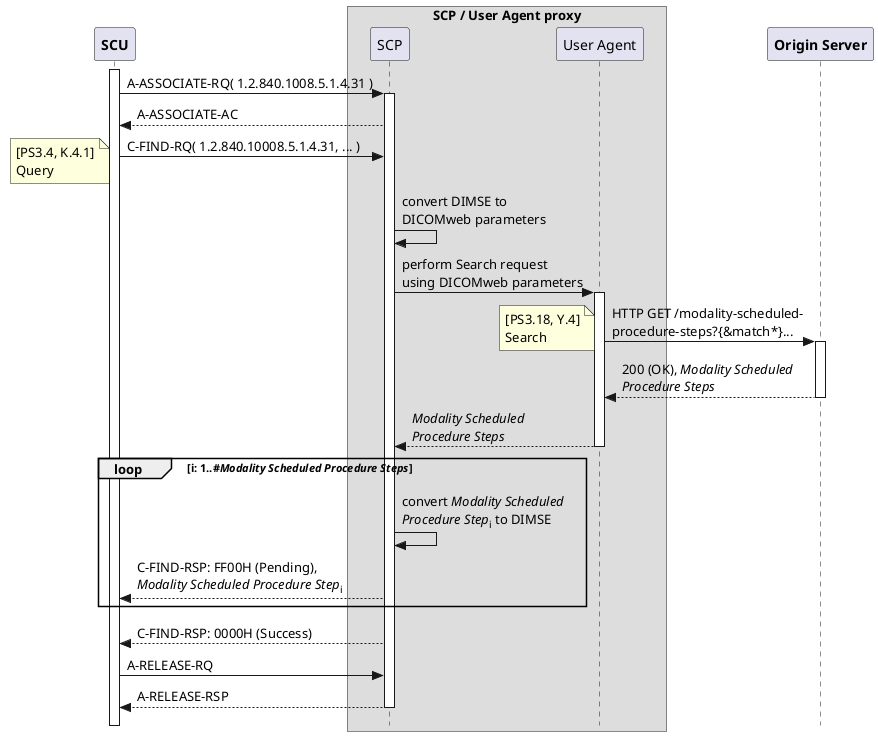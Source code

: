 @startuml SCP-UA Proxy
!pragma teoz true
skinparam style strictuml
hide footbox

participant "**SCU**" as SCU
box SCP / User Agent proxy
  participant "SCP" as SCP
  participant "User Agent" as UA
end box
participant "**Origin Server**" as OS

activate SCU

SCU -> SCP: A-ASSOCIATE-RQ( 1.2.840.1008.5.1.4.31 )
activate SCP
SCU <-- SCP: A-ASSOCIATE-AC
SCU -> SCP: C-FIND-RQ( 1.2.840.10008.5.1.4.31, ... )
note left: [PS3.4, K.4.1]\nQuery
SCP -> SCP: convert DIMSE to\nDICOMweb parameters
SCP -> UA: perform Search request\nusing DICOMweb parameters
activate UA
UA -> OS: HTTP GET /modality-scheduled-\nprocedure-steps?{&match*}...
activate OS
note left: [PS3.18, Y.4]\nSearch
UA <-- OS: 200 (OK), //Modality Scheduled//\n//Procedure Steps//
deactivate OS
SCP <-- UA: //Modality Scheduled//\n//Procedure Steps//
deactivate UA
loop i: 1..#//Modality Scheduled Procedure Steps//
  SCP -> SCP: convert //Modality Scheduled//\n//Procedure Step//<sub>i</sub> to DIMSE
  SCU <-- SCP: C-FIND-RSP: FF00H (Pending),\n//Modality Scheduled Procedure Step//<sub>i</sub>
end
SCU <-- SCP: C-FIND-RSP: 0000H (Success)
SCU -> SCP: A-RELEASE-RQ
SCU <-- SCP: A-RELEASE-RSP
deactivate SCP